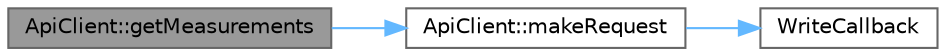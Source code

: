 digraph "ApiClient::getMeasurements"
{
 // LATEX_PDF_SIZE
  bgcolor="transparent";
  edge [fontname=Helvetica,fontsize=10,labelfontname=Helvetica,labelfontsize=10];
  node [fontname=Helvetica,fontsize=10,shape=box,height=0.2,width=0.4];
  rankdir="LR";
  Node1 [id="Node000001",label="ApiClient::getMeasurements",height=0.2,width=0.4,color="gray40", fillcolor="grey60", style="filled", fontcolor="black",tooltip="Pobiera dane pomiarowe dla danego czujnika."];
  Node1 -> Node2 [id="edge1_Node000001_Node000002",color="steelblue1",style="solid",tooltip=" "];
  Node2 [id="Node000002",label="ApiClient::makeRequest",height=0.2,width=0.4,color="grey40", fillcolor="white", style="filled",URL="$class_api_client.html#a85e749188e733b82d0366dfabdfa7532",tooltip="Funkcja pomocnicza do wykonywania zapytań HTTP."];
  Node2 -> Node3 [id="edge2_Node000002_Node000003",color="steelblue1",style="solid",tooltip=" "];
  Node3 [id="Node000003",label="WriteCallback",height=0.2,width=0.4,color="grey40", fillcolor="white", style="filled",URL="$api__client_8cpp.html#ab54064eb3c1650bc846b7731da4b07b1",tooltip=" "];
}
